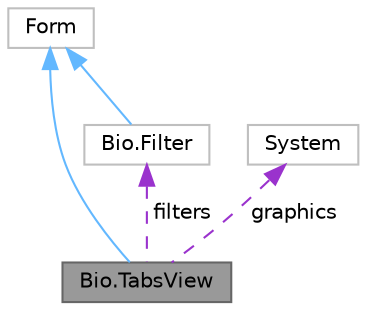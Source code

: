 digraph "Bio.TabsView"
{
 // LATEX_PDF_SIZE
  bgcolor="transparent";
  edge [fontname=Helvetica,fontsize=10,labelfontname=Helvetica,labelfontsize=10];
  node [fontname=Helvetica,fontsize=10,shape=box,height=0.2,width=0.4];
  Node1 [label="Bio.TabsView",height=0.2,width=0.4,color="gray40", fillcolor="grey60", style="filled", fontcolor="black",tooltip=" "];
  Node2 -> Node1 [dir="back",color="steelblue1",style="solid"];
  Node2 [label="Form",height=0.2,width=0.4,color="grey75", fillcolor="white", style="filled",tooltip=" "];
  Node3 -> Node1 [dir="back",color="darkorchid3",style="dashed",label=" filters" ];
  Node3 [label="Bio.Filter",height=0.2,width=0.4,color="grey75", fillcolor="white", style="filled",URL="$class_bio_1_1_filter.html",tooltip=" "];
  Node2 -> Node3 [dir="back",color="steelblue1",style="solid"];
  Node4 -> Node1 [dir="back",color="darkorchid3",style="dashed",label=" graphics" ];
  Node4 [label="System",height=0.2,width=0.4,color="grey75", fillcolor="white", style="filled",tooltip=" "];
}
